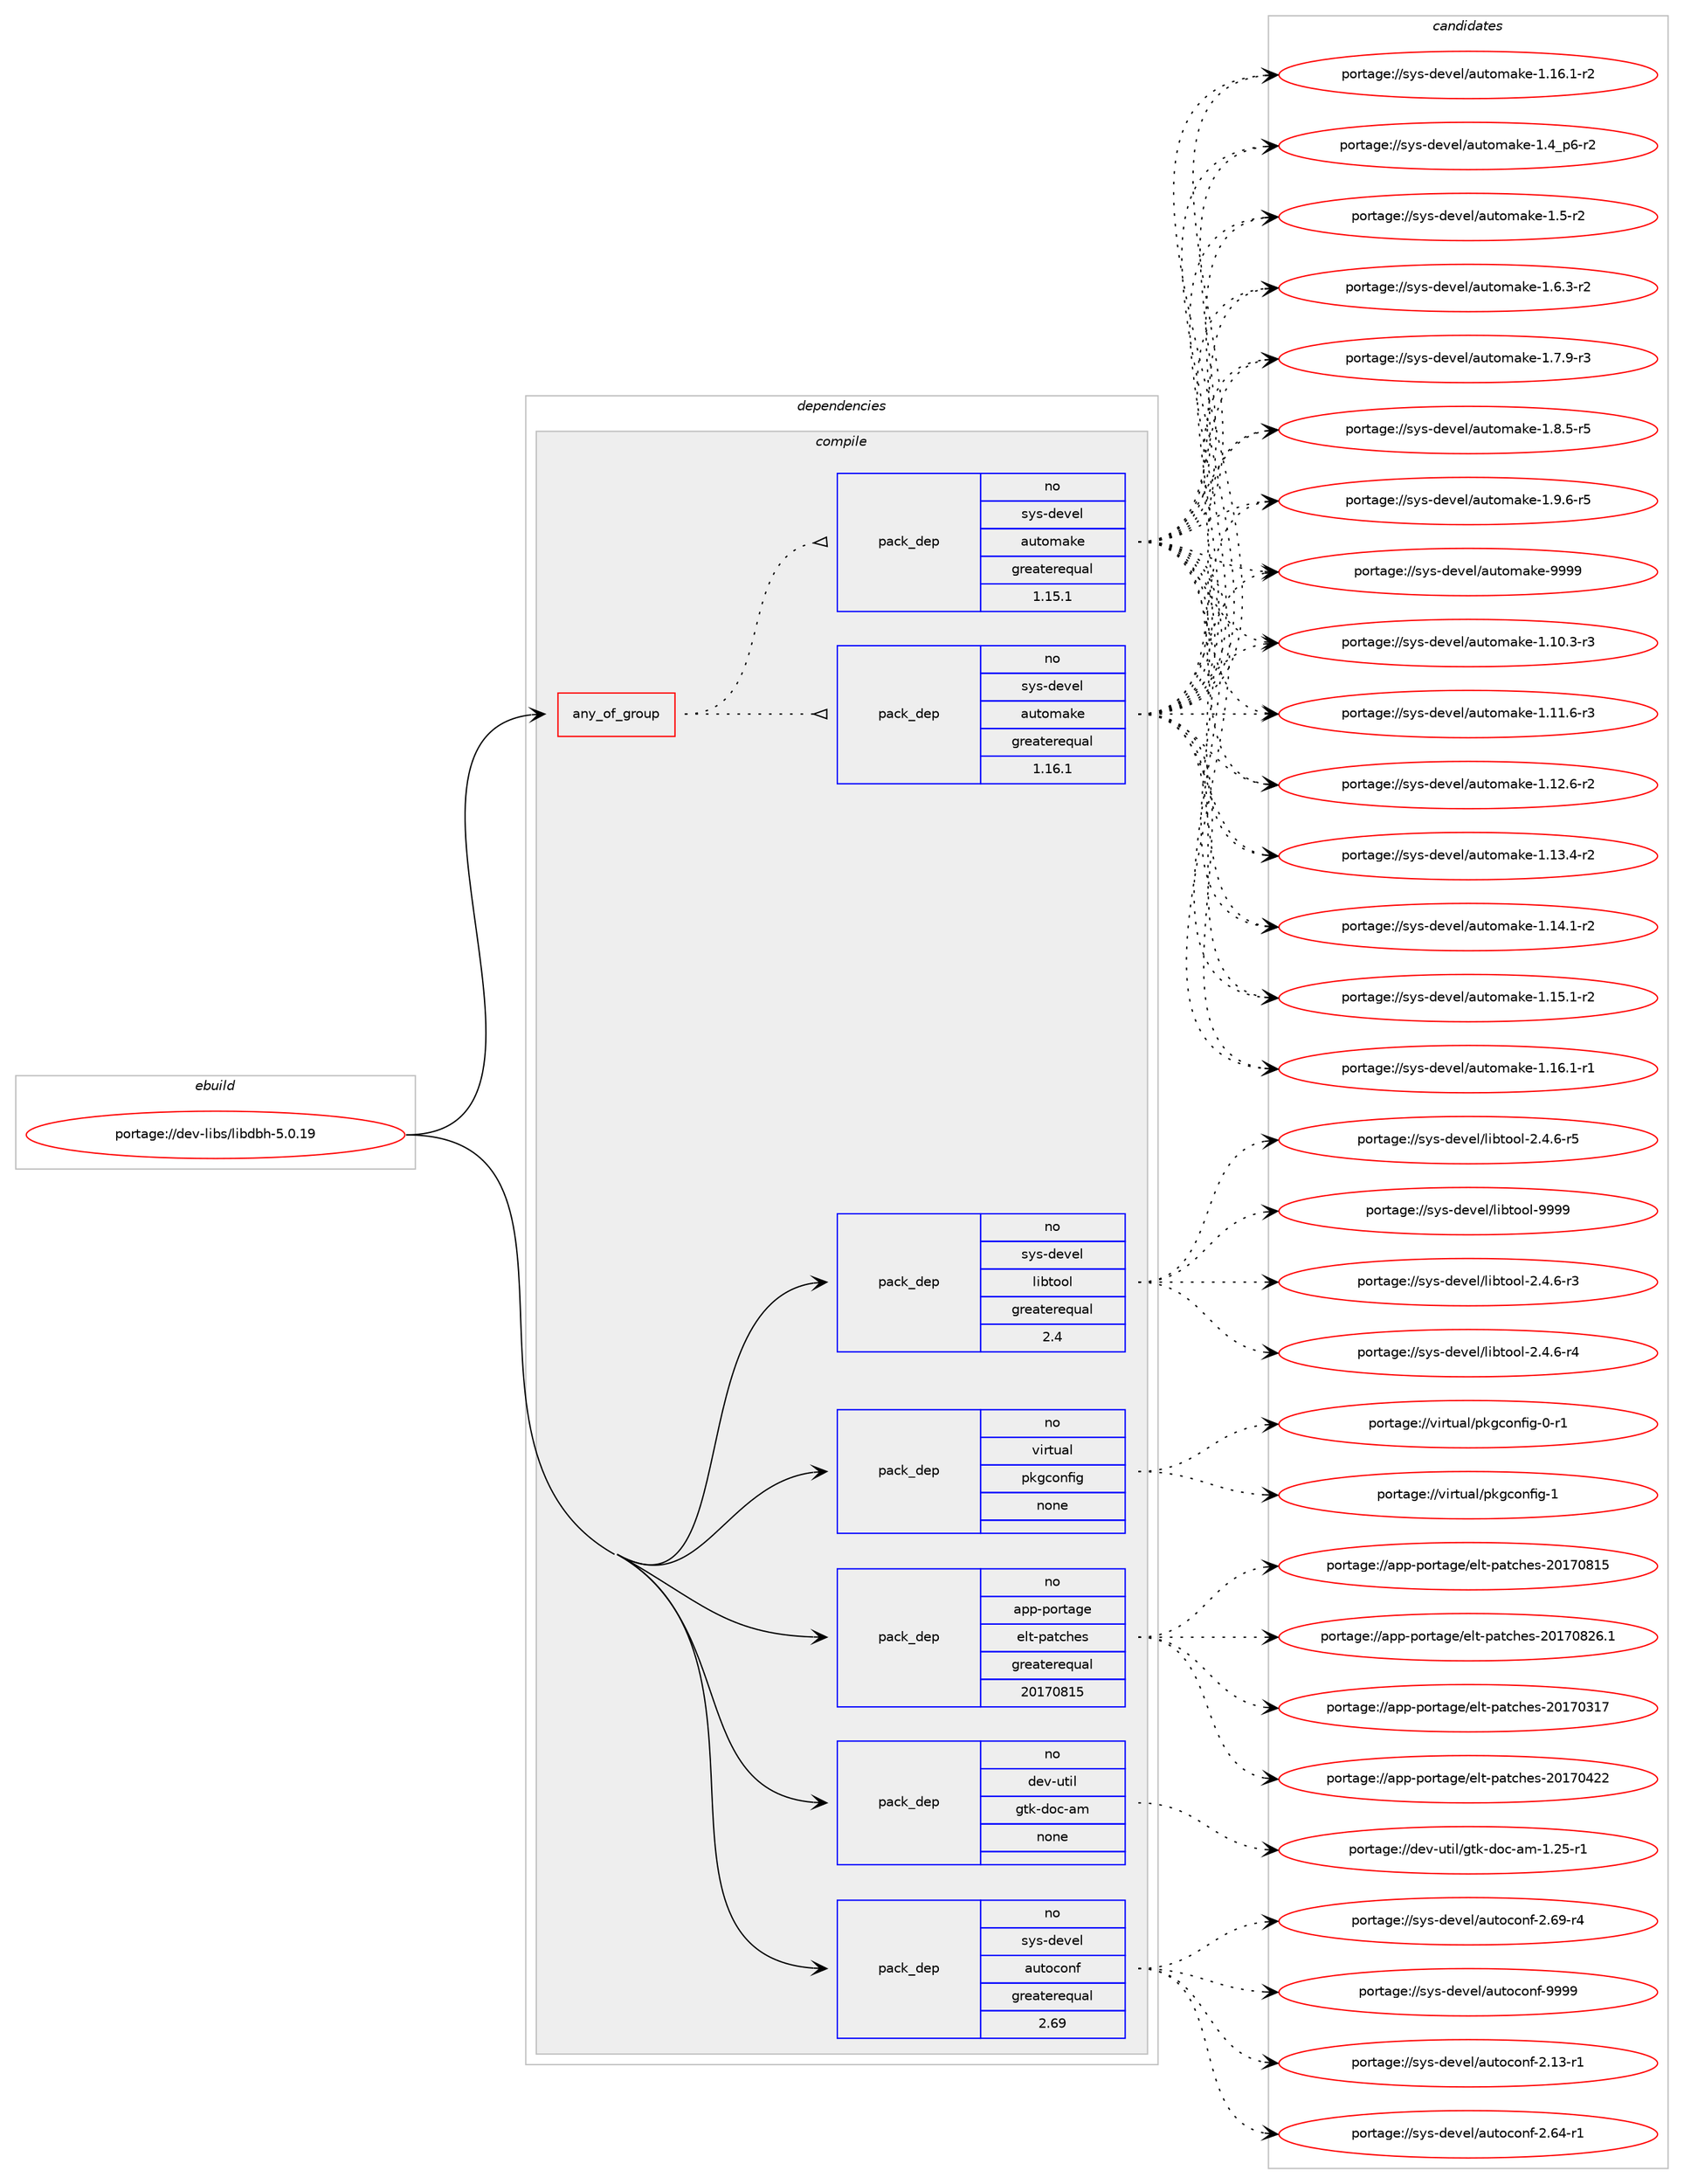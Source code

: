 digraph prolog {

# *************
# Graph options
# *************

newrank=true;
concentrate=true;
compound=true;
graph [rankdir=LR,fontname=Helvetica,fontsize=10,ranksep=1.5];#, ranksep=2.5, nodesep=0.2];
edge  [arrowhead=vee];
node  [fontname=Helvetica,fontsize=10];

# **********
# The ebuild
# **********

subgraph cluster_leftcol {
color=gray;
rank=same;
label=<<i>ebuild</i>>;
id [label="portage://dev-libs/libdbh-5.0.19", color=red, width=4, href="../dev-libs/libdbh-5.0.19.svg"];
}

# ****************
# The dependencies
# ****************

subgraph cluster_midcol {
color=gray;
label=<<i>dependencies</i>>;
subgraph cluster_compile {
fillcolor="#eeeeee";
style=filled;
label=<<i>compile</i>>;
subgraph any2924 {
dependency100208 [label=<<TABLE BORDER="0" CELLBORDER="1" CELLSPACING="0" CELLPADDING="4"><TR><TD CELLPADDING="10">any_of_group</TD></TR></TABLE>>, shape=none, color=red];subgraph pack76297 {
dependency100209 [label=<<TABLE BORDER="0" CELLBORDER="1" CELLSPACING="0" CELLPADDING="4" WIDTH="220"><TR><TD ROWSPAN="6" CELLPADDING="30">pack_dep</TD></TR><TR><TD WIDTH="110">no</TD></TR><TR><TD>sys-devel</TD></TR><TR><TD>automake</TD></TR><TR><TD>greaterequal</TD></TR><TR><TD>1.16.1</TD></TR></TABLE>>, shape=none, color=blue];
}
dependency100208:e -> dependency100209:w [weight=20,style="dotted",arrowhead="oinv"];
subgraph pack76298 {
dependency100210 [label=<<TABLE BORDER="0" CELLBORDER="1" CELLSPACING="0" CELLPADDING="4" WIDTH="220"><TR><TD ROWSPAN="6" CELLPADDING="30">pack_dep</TD></TR><TR><TD WIDTH="110">no</TD></TR><TR><TD>sys-devel</TD></TR><TR><TD>automake</TD></TR><TR><TD>greaterequal</TD></TR><TR><TD>1.15.1</TD></TR></TABLE>>, shape=none, color=blue];
}
dependency100208:e -> dependency100210:w [weight=20,style="dotted",arrowhead="oinv"];
}
id:e -> dependency100208:w [weight=20,style="solid",arrowhead="vee"];
subgraph pack76299 {
dependency100211 [label=<<TABLE BORDER="0" CELLBORDER="1" CELLSPACING="0" CELLPADDING="4" WIDTH="220"><TR><TD ROWSPAN="6" CELLPADDING="30">pack_dep</TD></TR><TR><TD WIDTH="110">no</TD></TR><TR><TD>app-portage</TD></TR><TR><TD>elt-patches</TD></TR><TR><TD>greaterequal</TD></TR><TR><TD>20170815</TD></TR></TABLE>>, shape=none, color=blue];
}
id:e -> dependency100211:w [weight=20,style="solid",arrowhead="vee"];
subgraph pack76300 {
dependency100212 [label=<<TABLE BORDER="0" CELLBORDER="1" CELLSPACING="0" CELLPADDING="4" WIDTH="220"><TR><TD ROWSPAN="6" CELLPADDING="30">pack_dep</TD></TR><TR><TD WIDTH="110">no</TD></TR><TR><TD>dev-util</TD></TR><TR><TD>gtk-doc-am</TD></TR><TR><TD>none</TD></TR><TR><TD></TD></TR></TABLE>>, shape=none, color=blue];
}
id:e -> dependency100212:w [weight=20,style="solid",arrowhead="vee"];
subgraph pack76301 {
dependency100213 [label=<<TABLE BORDER="0" CELLBORDER="1" CELLSPACING="0" CELLPADDING="4" WIDTH="220"><TR><TD ROWSPAN="6" CELLPADDING="30">pack_dep</TD></TR><TR><TD WIDTH="110">no</TD></TR><TR><TD>sys-devel</TD></TR><TR><TD>autoconf</TD></TR><TR><TD>greaterequal</TD></TR><TR><TD>2.69</TD></TR></TABLE>>, shape=none, color=blue];
}
id:e -> dependency100213:w [weight=20,style="solid",arrowhead="vee"];
subgraph pack76302 {
dependency100214 [label=<<TABLE BORDER="0" CELLBORDER="1" CELLSPACING="0" CELLPADDING="4" WIDTH="220"><TR><TD ROWSPAN="6" CELLPADDING="30">pack_dep</TD></TR><TR><TD WIDTH="110">no</TD></TR><TR><TD>sys-devel</TD></TR><TR><TD>libtool</TD></TR><TR><TD>greaterequal</TD></TR><TR><TD>2.4</TD></TR></TABLE>>, shape=none, color=blue];
}
id:e -> dependency100214:w [weight=20,style="solid",arrowhead="vee"];
subgraph pack76303 {
dependency100215 [label=<<TABLE BORDER="0" CELLBORDER="1" CELLSPACING="0" CELLPADDING="4" WIDTH="220"><TR><TD ROWSPAN="6" CELLPADDING="30">pack_dep</TD></TR><TR><TD WIDTH="110">no</TD></TR><TR><TD>virtual</TD></TR><TR><TD>pkgconfig</TD></TR><TR><TD>none</TD></TR><TR><TD></TD></TR></TABLE>>, shape=none, color=blue];
}
id:e -> dependency100215:w [weight=20,style="solid",arrowhead="vee"];
}
subgraph cluster_compileandrun {
fillcolor="#eeeeee";
style=filled;
label=<<i>compile and run</i>>;
}
subgraph cluster_run {
fillcolor="#eeeeee";
style=filled;
label=<<i>run</i>>;
}
}

# **************
# The candidates
# **************

subgraph cluster_choices {
rank=same;
color=gray;
label=<<i>candidates</i>>;

subgraph choice76297 {
color=black;
nodesep=1;
choiceportage11512111545100101118101108479711711611110997107101454946494846514511451 [label="portage://sys-devel/automake-1.10.3-r3", color=red, width=4,href="../sys-devel/automake-1.10.3-r3.svg"];
choiceportage11512111545100101118101108479711711611110997107101454946494946544511451 [label="portage://sys-devel/automake-1.11.6-r3", color=red, width=4,href="../sys-devel/automake-1.11.6-r3.svg"];
choiceportage11512111545100101118101108479711711611110997107101454946495046544511450 [label="portage://sys-devel/automake-1.12.6-r2", color=red, width=4,href="../sys-devel/automake-1.12.6-r2.svg"];
choiceportage11512111545100101118101108479711711611110997107101454946495146524511450 [label="portage://sys-devel/automake-1.13.4-r2", color=red, width=4,href="../sys-devel/automake-1.13.4-r2.svg"];
choiceportage11512111545100101118101108479711711611110997107101454946495246494511450 [label="portage://sys-devel/automake-1.14.1-r2", color=red, width=4,href="../sys-devel/automake-1.14.1-r2.svg"];
choiceportage11512111545100101118101108479711711611110997107101454946495346494511450 [label="portage://sys-devel/automake-1.15.1-r2", color=red, width=4,href="../sys-devel/automake-1.15.1-r2.svg"];
choiceportage11512111545100101118101108479711711611110997107101454946495446494511449 [label="portage://sys-devel/automake-1.16.1-r1", color=red, width=4,href="../sys-devel/automake-1.16.1-r1.svg"];
choiceportage11512111545100101118101108479711711611110997107101454946495446494511450 [label="portage://sys-devel/automake-1.16.1-r2", color=red, width=4,href="../sys-devel/automake-1.16.1-r2.svg"];
choiceportage115121115451001011181011084797117116111109971071014549465295112544511450 [label="portage://sys-devel/automake-1.4_p6-r2", color=red, width=4,href="../sys-devel/automake-1.4_p6-r2.svg"];
choiceportage11512111545100101118101108479711711611110997107101454946534511450 [label="portage://sys-devel/automake-1.5-r2", color=red, width=4,href="../sys-devel/automake-1.5-r2.svg"];
choiceportage115121115451001011181011084797117116111109971071014549465446514511450 [label="portage://sys-devel/automake-1.6.3-r2", color=red, width=4,href="../sys-devel/automake-1.6.3-r2.svg"];
choiceportage115121115451001011181011084797117116111109971071014549465546574511451 [label="portage://sys-devel/automake-1.7.9-r3", color=red, width=4,href="../sys-devel/automake-1.7.9-r3.svg"];
choiceportage115121115451001011181011084797117116111109971071014549465646534511453 [label="portage://sys-devel/automake-1.8.5-r5", color=red, width=4,href="../sys-devel/automake-1.8.5-r5.svg"];
choiceportage115121115451001011181011084797117116111109971071014549465746544511453 [label="portage://sys-devel/automake-1.9.6-r5", color=red, width=4,href="../sys-devel/automake-1.9.6-r5.svg"];
choiceportage115121115451001011181011084797117116111109971071014557575757 [label="portage://sys-devel/automake-9999", color=red, width=4,href="../sys-devel/automake-9999.svg"];
dependency100209:e -> choiceportage11512111545100101118101108479711711611110997107101454946494846514511451:w [style=dotted,weight="100"];
dependency100209:e -> choiceportage11512111545100101118101108479711711611110997107101454946494946544511451:w [style=dotted,weight="100"];
dependency100209:e -> choiceportage11512111545100101118101108479711711611110997107101454946495046544511450:w [style=dotted,weight="100"];
dependency100209:e -> choiceportage11512111545100101118101108479711711611110997107101454946495146524511450:w [style=dotted,weight="100"];
dependency100209:e -> choiceportage11512111545100101118101108479711711611110997107101454946495246494511450:w [style=dotted,weight="100"];
dependency100209:e -> choiceportage11512111545100101118101108479711711611110997107101454946495346494511450:w [style=dotted,weight="100"];
dependency100209:e -> choiceportage11512111545100101118101108479711711611110997107101454946495446494511449:w [style=dotted,weight="100"];
dependency100209:e -> choiceportage11512111545100101118101108479711711611110997107101454946495446494511450:w [style=dotted,weight="100"];
dependency100209:e -> choiceportage115121115451001011181011084797117116111109971071014549465295112544511450:w [style=dotted,weight="100"];
dependency100209:e -> choiceportage11512111545100101118101108479711711611110997107101454946534511450:w [style=dotted,weight="100"];
dependency100209:e -> choiceportage115121115451001011181011084797117116111109971071014549465446514511450:w [style=dotted,weight="100"];
dependency100209:e -> choiceportage115121115451001011181011084797117116111109971071014549465546574511451:w [style=dotted,weight="100"];
dependency100209:e -> choiceportage115121115451001011181011084797117116111109971071014549465646534511453:w [style=dotted,weight="100"];
dependency100209:e -> choiceportage115121115451001011181011084797117116111109971071014549465746544511453:w [style=dotted,weight="100"];
dependency100209:e -> choiceportage115121115451001011181011084797117116111109971071014557575757:w [style=dotted,weight="100"];
}
subgraph choice76298 {
color=black;
nodesep=1;
choiceportage11512111545100101118101108479711711611110997107101454946494846514511451 [label="portage://sys-devel/automake-1.10.3-r3", color=red, width=4,href="../sys-devel/automake-1.10.3-r3.svg"];
choiceportage11512111545100101118101108479711711611110997107101454946494946544511451 [label="portage://sys-devel/automake-1.11.6-r3", color=red, width=4,href="../sys-devel/automake-1.11.6-r3.svg"];
choiceportage11512111545100101118101108479711711611110997107101454946495046544511450 [label="portage://sys-devel/automake-1.12.6-r2", color=red, width=4,href="../sys-devel/automake-1.12.6-r2.svg"];
choiceportage11512111545100101118101108479711711611110997107101454946495146524511450 [label="portage://sys-devel/automake-1.13.4-r2", color=red, width=4,href="../sys-devel/automake-1.13.4-r2.svg"];
choiceportage11512111545100101118101108479711711611110997107101454946495246494511450 [label="portage://sys-devel/automake-1.14.1-r2", color=red, width=4,href="../sys-devel/automake-1.14.1-r2.svg"];
choiceportage11512111545100101118101108479711711611110997107101454946495346494511450 [label="portage://sys-devel/automake-1.15.1-r2", color=red, width=4,href="../sys-devel/automake-1.15.1-r2.svg"];
choiceportage11512111545100101118101108479711711611110997107101454946495446494511449 [label="portage://sys-devel/automake-1.16.1-r1", color=red, width=4,href="../sys-devel/automake-1.16.1-r1.svg"];
choiceportage11512111545100101118101108479711711611110997107101454946495446494511450 [label="portage://sys-devel/automake-1.16.1-r2", color=red, width=4,href="../sys-devel/automake-1.16.1-r2.svg"];
choiceportage115121115451001011181011084797117116111109971071014549465295112544511450 [label="portage://sys-devel/automake-1.4_p6-r2", color=red, width=4,href="../sys-devel/automake-1.4_p6-r2.svg"];
choiceportage11512111545100101118101108479711711611110997107101454946534511450 [label="portage://sys-devel/automake-1.5-r2", color=red, width=4,href="../sys-devel/automake-1.5-r2.svg"];
choiceportage115121115451001011181011084797117116111109971071014549465446514511450 [label="portage://sys-devel/automake-1.6.3-r2", color=red, width=4,href="../sys-devel/automake-1.6.3-r2.svg"];
choiceportage115121115451001011181011084797117116111109971071014549465546574511451 [label="portage://sys-devel/automake-1.7.9-r3", color=red, width=4,href="../sys-devel/automake-1.7.9-r3.svg"];
choiceportage115121115451001011181011084797117116111109971071014549465646534511453 [label="portage://sys-devel/automake-1.8.5-r5", color=red, width=4,href="../sys-devel/automake-1.8.5-r5.svg"];
choiceportage115121115451001011181011084797117116111109971071014549465746544511453 [label="portage://sys-devel/automake-1.9.6-r5", color=red, width=4,href="../sys-devel/automake-1.9.6-r5.svg"];
choiceportage115121115451001011181011084797117116111109971071014557575757 [label="portage://sys-devel/automake-9999", color=red, width=4,href="../sys-devel/automake-9999.svg"];
dependency100210:e -> choiceportage11512111545100101118101108479711711611110997107101454946494846514511451:w [style=dotted,weight="100"];
dependency100210:e -> choiceportage11512111545100101118101108479711711611110997107101454946494946544511451:w [style=dotted,weight="100"];
dependency100210:e -> choiceportage11512111545100101118101108479711711611110997107101454946495046544511450:w [style=dotted,weight="100"];
dependency100210:e -> choiceportage11512111545100101118101108479711711611110997107101454946495146524511450:w [style=dotted,weight="100"];
dependency100210:e -> choiceportage11512111545100101118101108479711711611110997107101454946495246494511450:w [style=dotted,weight="100"];
dependency100210:e -> choiceportage11512111545100101118101108479711711611110997107101454946495346494511450:w [style=dotted,weight="100"];
dependency100210:e -> choiceportage11512111545100101118101108479711711611110997107101454946495446494511449:w [style=dotted,weight="100"];
dependency100210:e -> choiceportage11512111545100101118101108479711711611110997107101454946495446494511450:w [style=dotted,weight="100"];
dependency100210:e -> choiceportage115121115451001011181011084797117116111109971071014549465295112544511450:w [style=dotted,weight="100"];
dependency100210:e -> choiceportage11512111545100101118101108479711711611110997107101454946534511450:w [style=dotted,weight="100"];
dependency100210:e -> choiceportage115121115451001011181011084797117116111109971071014549465446514511450:w [style=dotted,weight="100"];
dependency100210:e -> choiceportage115121115451001011181011084797117116111109971071014549465546574511451:w [style=dotted,weight="100"];
dependency100210:e -> choiceportage115121115451001011181011084797117116111109971071014549465646534511453:w [style=dotted,weight="100"];
dependency100210:e -> choiceportage115121115451001011181011084797117116111109971071014549465746544511453:w [style=dotted,weight="100"];
dependency100210:e -> choiceportage115121115451001011181011084797117116111109971071014557575757:w [style=dotted,weight="100"];
}
subgraph choice76299 {
color=black;
nodesep=1;
choiceportage97112112451121111141169710310147101108116451129711699104101115455048495548514955 [label="portage://app-portage/elt-patches-20170317", color=red, width=4,href="../app-portage/elt-patches-20170317.svg"];
choiceportage97112112451121111141169710310147101108116451129711699104101115455048495548525050 [label="portage://app-portage/elt-patches-20170422", color=red, width=4,href="../app-portage/elt-patches-20170422.svg"];
choiceportage97112112451121111141169710310147101108116451129711699104101115455048495548564953 [label="portage://app-portage/elt-patches-20170815", color=red, width=4,href="../app-portage/elt-patches-20170815.svg"];
choiceportage971121124511211111411697103101471011081164511297116991041011154550484955485650544649 [label="portage://app-portage/elt-patches-20170826.1", color=red, width=4,href="../app-portage/elt-patches-20170826.1.svg"];
dependency100211:e -> choiceportage97112112451121111141169710310147101108116451129711699104101115455048495548514955:w [style=dotted,weight="100"];
dependency100211:e -> choiceportage97112112451121111141169710310147101108116451129711699104101115455048495548525050:w [style=dotted,weight="100"];
dependency100211:e -> choiceportage97112112451121111141169710310147101108116451129711699104101115455048495548564953:w [style=dotted,weight="100"];
dependency100211:e -> choiceportage971121124511211111411697103101471011081164511297116991041011154550484955485650544649:w [style=dotted,weight="100"];
}
subgraph choice76300 {
color=black;
nodesep=1;
choiceportage10010111845117116105108471031161074510011199459710945494650534511449 [label="portage://dev-util/gtk-doc-am-1.25-r1", color=red, width=4,href="../dev-util/gtk-doc-am-1.25-r1.svg"];
dependency100212:e -> choiceportage10010111845117116105108471031161074510011199459710945494650534511449:w [style=dotted,weight="100"];
}
subgraph choice76301 {
color=black;
nodesep=1;
choiceportage1151211154510010111810110847971171161119911111010245504649514511449 [label="portage://sys-devel/autoconf-2.13-r1", color=red, width=4,href="../sys-devel/autoconf-2.13-r1.svg"];
choiceportage1151211154510010111810110847971171161119911111010245504654524511449 [label="portage://sys-devel/autoconf-2.64-r1", color=red, width=4,href="../sys-devel/autoconf-2.64-r1.svg"];
choiceportage1151211154510010111810110847971171161119911111010245504654574511452 [label="portage://sys-devel/autoconf-2.69-r4", color=red, width=4,href="../sys-devel/autoconf-2.69-r4.svg"];
choiceportage115121115451001011181011084797117116111991111101024557575757 [label="portage://sys-devel/autoconf-9999", color=red, width=4,href="../sys-devel/autoconf-9999.svg"];
dependency100213:e -> choiceportage1151211154510010111810110847971171161119911111010245504649514511449:w [style=dotted,weight="100"];
dependency100213:e -> choiceportage1151211154510010111810110847971171161119911111010245504654524511449:w [style=dotted,weight="100"];
dependency100213:e -> choiceportage1151211154510010111810110847971171161119911111010245504654574511452:w [style=dotted,weight="100"];
dependency100213:e -> choiceportage115121115451001011181011084797117116111991111101024557575757:w [style=dotted,weight="100"];
}
subgraph choice76302 {
color=black;
nodesep=1;
choiceportage1151211154510010111810110847108105981161111111084550465246544511451 [label="portage://sys-devel/libtool-2.4.6-r3", color=red, width=4,href="../sys-devel/libtool-2.4.6-r3.svg"];
choiceportage1151211154510010111810110847108105981161111111084550465246544511452 [label="portage://sys-devel/libtool-2.4.6-r4", color=red, width=4,href="../sys-devel/libtool-2.4.6-r4.svg"];
choiceportage1151211154510010111810110847108105981161111111084550465246544511453 [label="portage://sys-devel/libtool-2.4.6-r5", color=red, width=4,href="../sys-devel/libtool-2.4.6-r5.svg"];
choiceportage1151211154510010111810110847108105981161111111084557575757 [label="portage://sys-devel/libtool-9999", color=red, width=4,href="../sys-devel/libtool-9999.svg"];
dependency100214:e -> choiceportage1151211154510010111810110847108105981161111111084550465246544511451:w [style=dotted,weight="100"];
dependency100214:e -> choiceportage1151211154510010111810110847108105981161111111084550465246544511452:w [style=dotted,weight="100"];
dependency100214:e -> choiceportage1151211154510010111810110847108105981161111111084550465246544511453:w [style=dotted,weight="100"];
dependency100214:e -> choiceportage1151211154510010111810110847108105981161111111084557575757:w [style=dotted,weight="100"];
}
subgraph choice76303 {
color=black;
nodesep=1;
choiceportage11810511411611797108471121071039911111010210510345484511449 [label="portage://virtual/pkgconfig-0-r1", color=red, width=4,href="../virtual/pkgconfig-0-r1.svg"];
choiceportage1181051141161179710847112107103991111101021051034549 [label="portage://virtual/pkgconfig-1", color=red, width=4,href="../virtual/pkgconfig-1.svg"];
dependency100215:e -> choiceportage11810511411611797108471121071039911111010210510345484511449:w [style=dotted,weight="100"];
dependency100215:e -> choiceportage1181051141161179710847112107103991111101021051034549:w [style=dotted,weight="100"];
}
}

}
